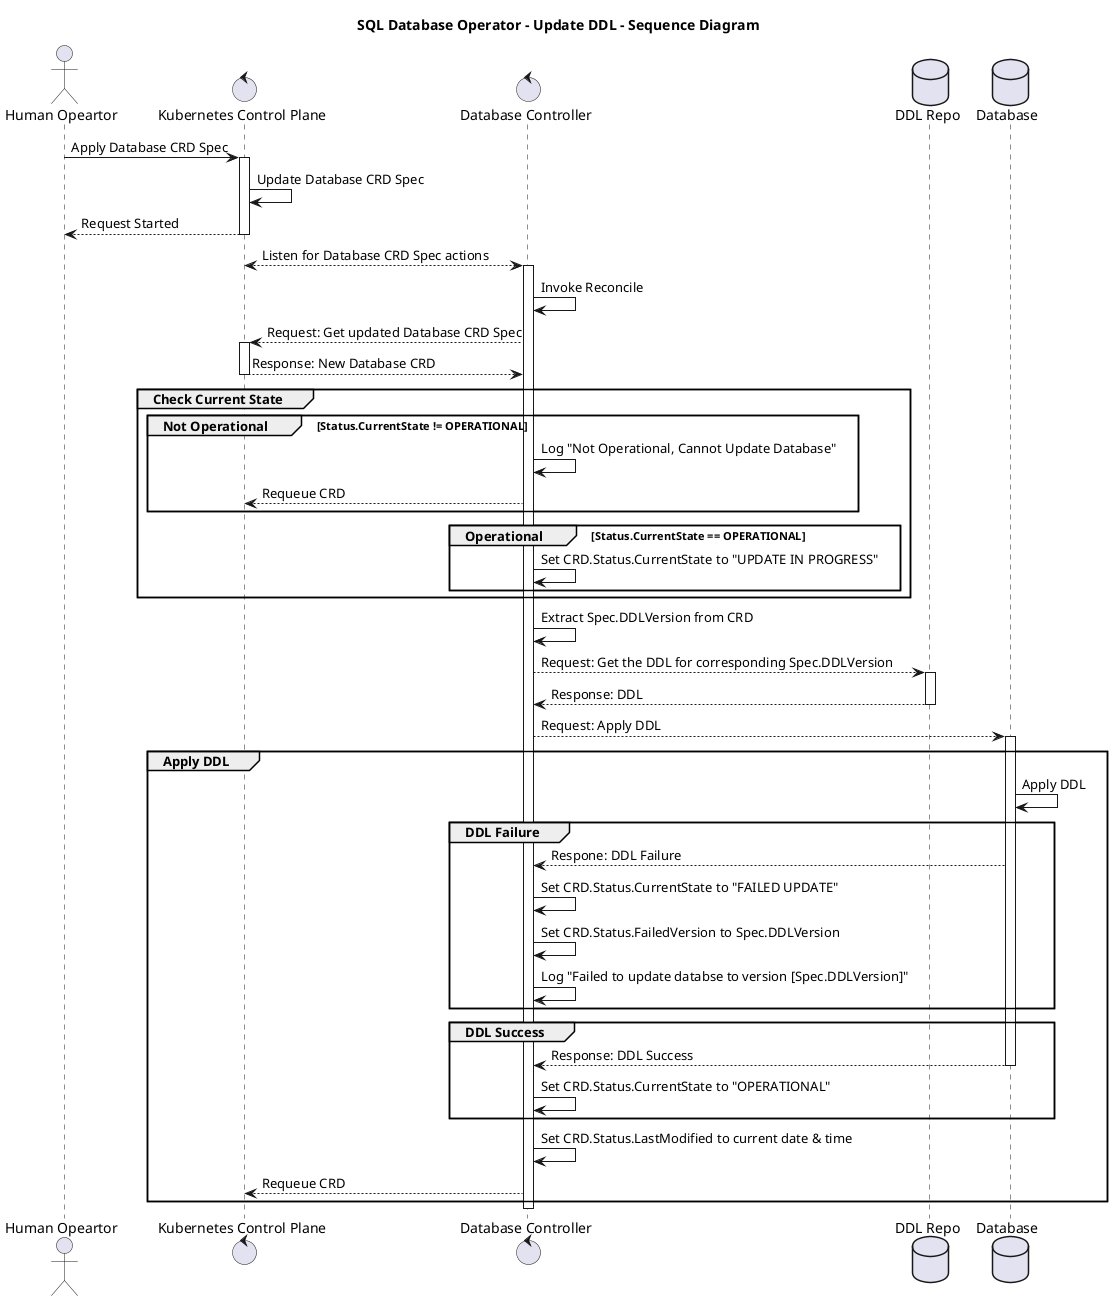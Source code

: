 @startuml name SQL Database Operator - Update DDL

title "SQL Database Operator - Update DDL - Sequence Diagram"

actor ops as "Human Opeartor"
control k8s as "Kubernetes Control Plane"
control dbctrl as "Database Controller"
database repo as "DDL Repo"
database db as "Database"

ops -> k8s ++ : Apply Database CRD Spec
k8s -> k8s : Update Database CRD Spec
return Request Started

k8s <--> dbctrl : Listen for Database CRD Spec actions

activate dbctrl
dbctrl -> dbctrl : Invoke Reconcile

dbctrl --> k8s ++ : Request: Get updated Database CRD Spec
return Response: New Database CRD 

group Check Current State 
        group Not Operational [Status.CurrentState != OPERATIONAL]
        dbctrl -> dbctrl : Log "Not Operational, Cannot Update Database"
        dbctrl --> k8s : Requeue CRD
    end
    group Operational [Status.CurrentState == OPERATIONAL]
        dbctrl -> dbctrl : Set CRD.Status.CurrentState to "UPDATE IN PROGRESS"
    end group
end

dbctrl -> dbctrl : Extract Spec.DDLVersion from CRD
dbctrl --> repo ++ : Request: Get the DDL for corresponding Spec.DDLVersion
return Response: DDL


dbctrl --> db: Request: Apply DDL
activate db

group Apply DDL
    db -> db : Apply DDL
    group DDL Failure
        dbctrl <-- db : Respone: DDL Failure
        dbctrl -> dbctrl : Set CRD.Status.CurrentState to "FAILED UPDATE"
        dbctrl -> dbctrl : Set CRD.Status.FailedVersion to Spec.DDLVersion
        dbctrl -> dbctrl : Log "Failed to update databse to version [Spec.DDLVersion]"
    end

    group DDL Success
        dbctrl <-- db : Response: DDL Success
        deactivate db
        dbctrl -> dbctrl : Set CRD.Status.CurrentState to "OPERATIONAL"
    end
        dbctrl -> dbctrl : Set CRD.Status.LastModified to current date & time
        dbctrl --> k8s : Requeue CRD
end








deactivate dbctrl



@enduml